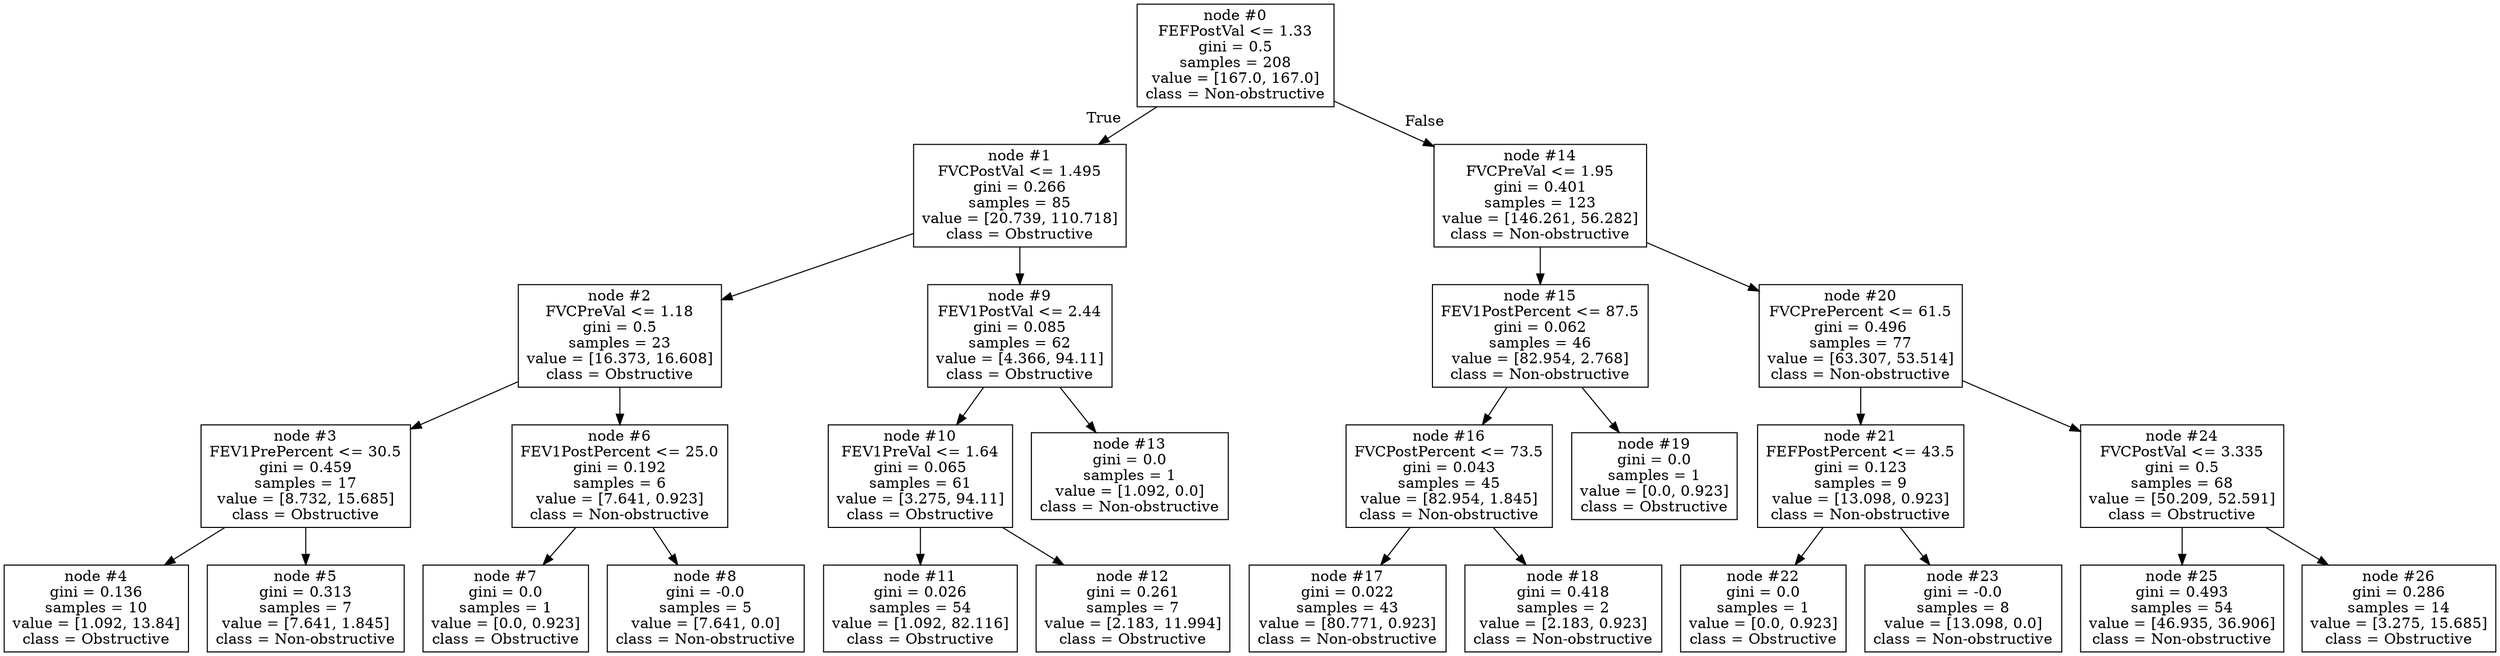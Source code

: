 digraph Tree {
node [shape=box] ;
0 [label="node #0\nFEFPostVal <= 1.33\ngini = 0.5\nsamples = 208\nvalue = [167.0, 167.0]\nclass = Non-obstructive"] ;
1 [label="node #1\nFVCPostVal <= 1.495\ngini = 0.266\nsamples = 85\nvalue = [20.739, 110.718]\nclass = Obstructive"] ;
0 -> 1 [labeldistance=2.5, labelangle=45, headlabel="True"] ;
2 [label="node #2\nFVCPreVal <= 1.18\ngini = 0.5\nsamples = 23\nvalue = [16.373, 16.608]\nclass = Obstructive"] ;
1 -> 2 ;
3 [label="node #3\nFEV1PrePercent <= 30.5\ngini = 0.459\nsamples = 17\nvalue = [8.732, 15.685]\nclass = Obstructive"] ;
2 -> 3 ;
4 [label="node #4\ngini = 0.136\nsamples = 10\nvalue = [1.092, 13.84]\nclass = Obstructive"] ;
3 -> 4 ;
5 [label="node #5\ngini = 0.313\nsamples = 7\nvalue = [7.641, 1.845]\nclass = Non-obstructive"] ;
3 -> 5 ;
6 [label="node #6\nFEV1PostPercent <= 25.0\ngini = 0.192\nsamples = 6\nvalue = [7.641, 0.923]\nclass = Non-obstructive"] ;
2 -> 6 ;
7 [label="node #7\ngini = 0.0\nsamples = 1\nvalue = [0.0, 0.923]\nclass = Obstructive"] ;
6 -> 7 ;
8 [label="node #8\ngini = -0.0\nsamples = 5\nvalue = [7.641, 0.0]\nclass = Non-obstructive"] ;
6 -> 8 ;
9 [label="node #9\nFEV1PostVal <= 2.44\ngini = 0.085\nsamples = 62\nvalue = [4.366, 94.11]\nclass = Obstructive"] ;
1 -> 9 ;
10 [label="node #10\nFEV1PreVal <= 1.64\ngini = 0.065\nsamples = 61\nvalue = [3.275, 94.11]\nclass = Obstructive"] ;
9 -> 10 ;
11 [label="node #11\ngini = 0.026\nsamples = 54\nvalue = [1.092, 82.116]\nclass = Obstructive"] ;
10 -> 11 ;
12 [label="node #12\ngini = 0.261\nsamples = 7\nvalue = [2.183, 11.994]\nclass = Obstructive"] ;
10 -> 12 ;
13 [label="node #13\ngini = 0.0\nsamples = 1\nvalue = [1.092, 0.0]\nclass = Non-obstructive"] ;
9 -> 13 ;
14 [label="node #14\nFVCPreVal <= 1.95\ngini = 0.401\nsamples = 123\nvalue = [146.261, 56.282]\nclass = Non-obstructive"] ;
0 -> 14 [labeldistance=2.5, labelangle=-45, headlabel="False"] ;
15 [label="node #15\nFEV1PostPercent <= 87.5\ngini = 0.062\nsamples = 46\nvalue = [82.954, 2.768]\nclass = Non-obstructive"] ;
14 -> 15 ;
16 [label="node #16\nFVCPostPercent <= 73.5\ngini = 0.043\nsamples = 45\nvalue = [82.954, 1.845]\nclass = Non-obstructive"] ;
15 -> 16 ;
17 [label="node #17\ngini = 0.022\nsamples = 43\nvalue = [80.771, 0.923]\nclass = Non-obstructive"] ;
16 -> 17 ;
18 [label="node #18\ngini = 0.418\nsamples = 2\nvalue = [2.183, 0.923]\nclass = Non-obstructive"] ;
16 -> 18 ;
19 [label="node #19\ngini = 0.0\nsamples = 1\nvalue = [0.0, 0.923]\nclass = Obstructive"] ;
15 -> 19 ;
20 [label="node #20\nFVCPrePercent <= 61.5\ngini = 0.496\nsamples = 77\nvalue = [63.307, 53.514]\nclass = Non-obstructive"] ;
14 -> 20 ;
21 [label="node #21\nFEFPostPercent <= 43.5\ngini = 0.123\nsamples = 9\nvalue = [13.098, 0.923]\nclass = Non-obstructive"] ;
20 -> 21 ;
22 [label="node #22\ngini = 0.0\nsamples = 1\nvalue = [0.0, 0.923]\nclass = Obstructive"] ;
21 -> 22 ;
23 [label="node #23\ngini = -0.0\nsamples = 8\nvalue = [13.098, 0.0]\nclass = Non-obstructive"] ;
21 -> 23 ;
24 [label="node #24\nFVCPostVal <= 3.335\ngini = 0.5\nsamples = 68\nvalue = [50.209, 52.591]\nclass = Obstructive"] ;
20 -> 24 ;
25 [label="node #25\ngini = 0.493\nsamples = 54\nvalue = [46.935, 36.906]\nclass = Non-obstructive"] ;
24 -> 25 ;
26 [label="node #26\ngini = 0.286\nsamples = 14\nvalue = [3.275, 15.685]\nclass = Obstructive"] ;
24 -> 26 ;
}